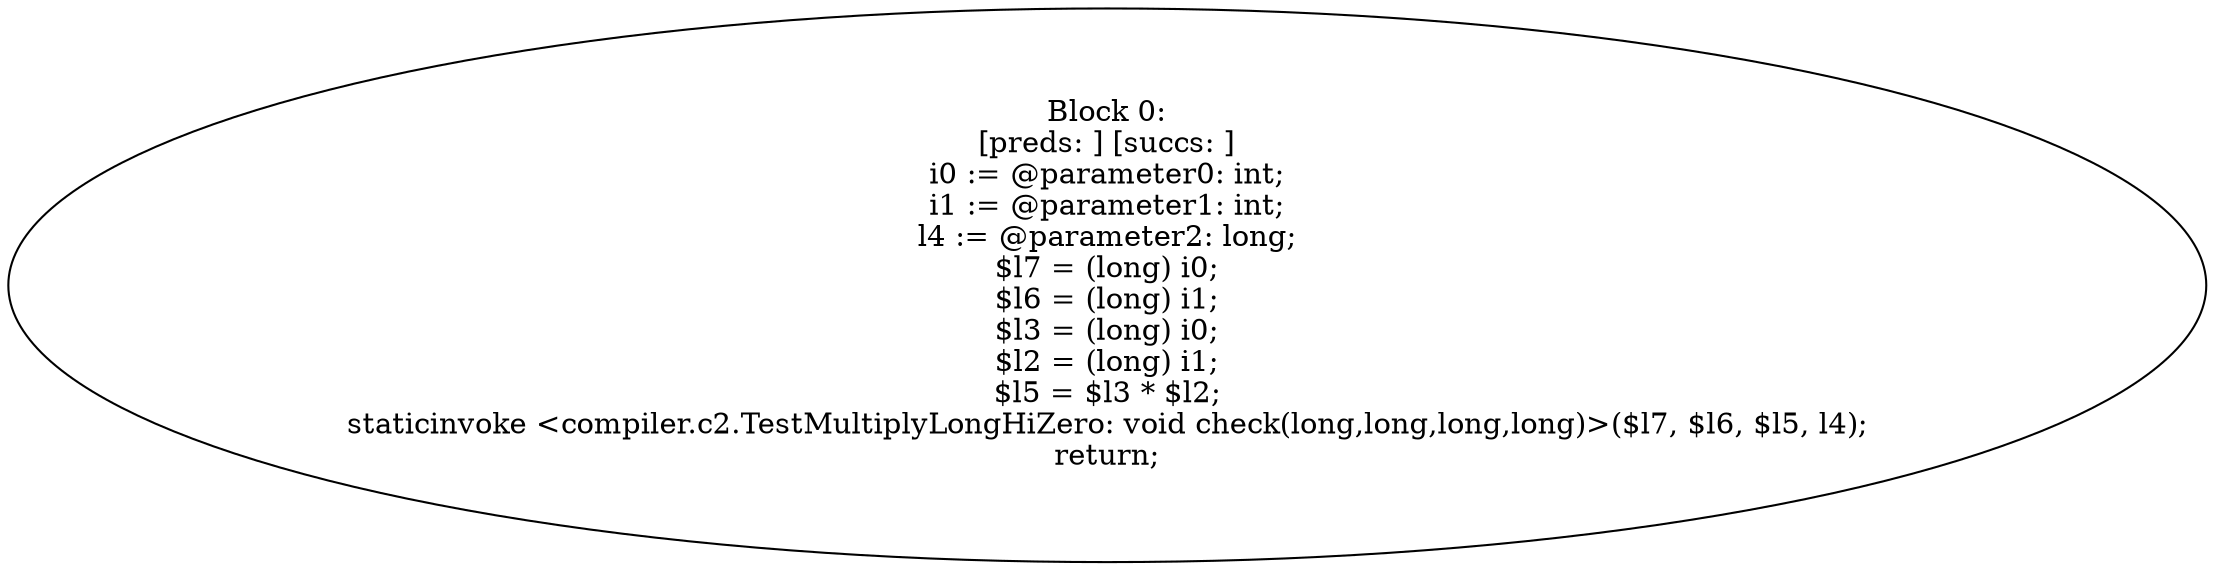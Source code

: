 digraph "unitGraph" {
    "Block 0:
[preds: ] [succs: ]
i0 := @parameter0: int;
i1 := @parameter1: int;
l4 := @parameter2: long;
$l7 = (long) i0;
$l6 = (long) i1;
$l3 = (long) i0;
$l2 = (long) i1;
$l5 = $l3 * $l2;
staticinvoke <compiler.c2.TestMultiplyLongHiZero: void check(long,long,long,long)>($l7, $l6, $l5, l4);
return;
"
}
